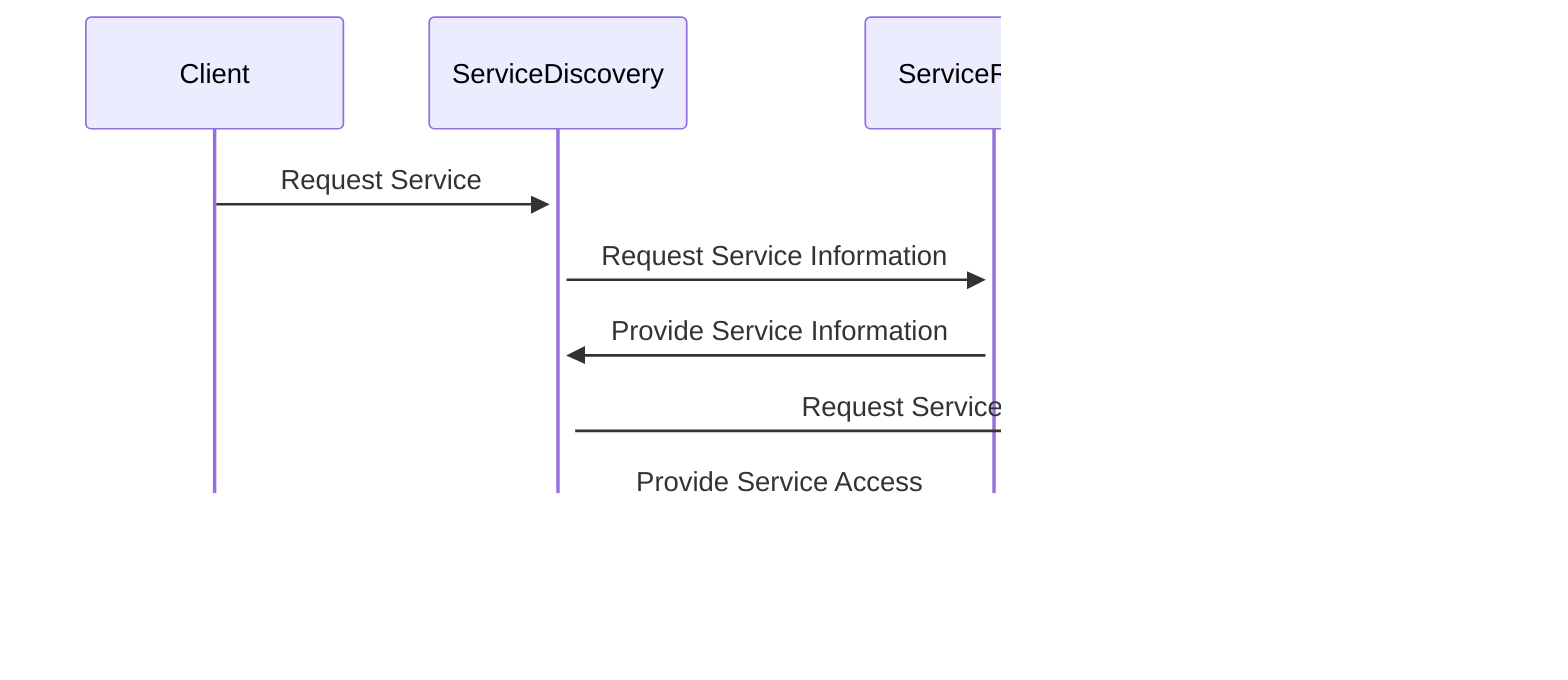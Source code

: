 sequenceDiagram
    participant Client
    participant ServiceDiscovery
    participant ServiceRegistry
    participant ServiceHost

    Client->>+ServiceDiscovery: Request Service
    ServiceDiscovery->>+ServiceRegistry: Request Service Information
    ServiceRegistry->>+ServiceDiscovery: Provide Service Information
    ServiceDiscovery->>+ServiceHost: Request Service Access
    ServiceHost->>+Client: Provide Service Access